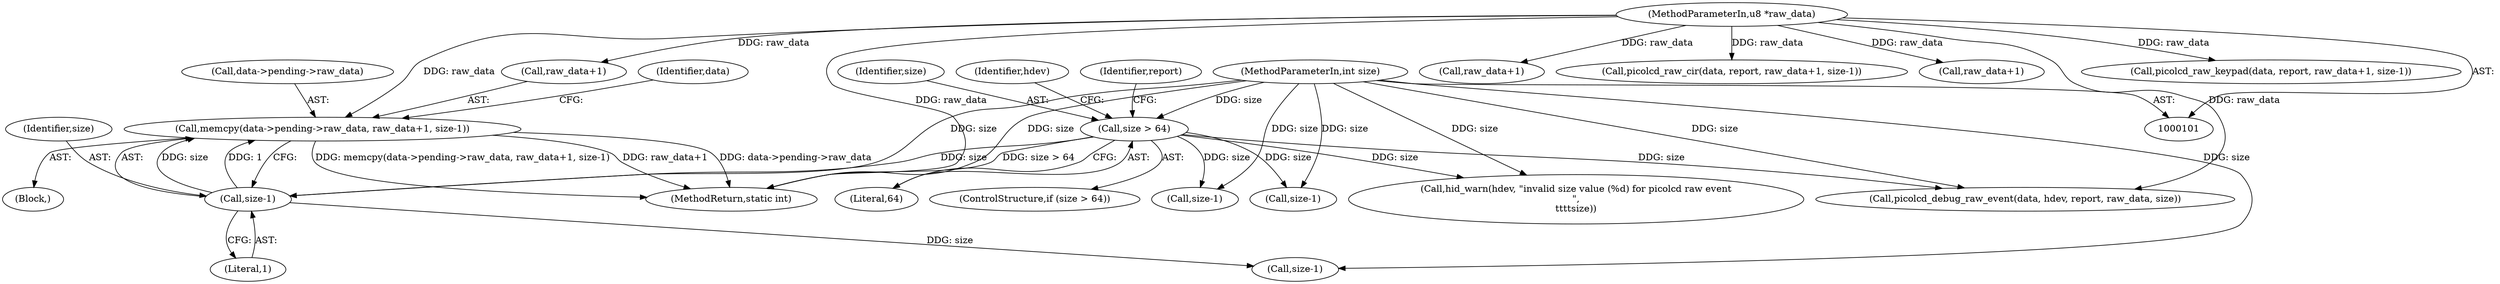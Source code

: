 digraph "0_linux_844817e47eef14141cf59b8d5ac08dd11c0a9189@API" {
"1000187" [label="(Call,memcpy(data->pending->raw_data, raw_data+1, size-1))"];
"1000104" [label="(MethodParameterIn,u8 *raw_data)"];
"1000196" [label="(Call,size-1)"];
"1000123" [label="(Call,size > 64)"];
"1000105" [label="(MethodParameterIn,int size)"];
"1000193" [label="(Call,raw_data+1)"];
"1000149" [label="(Call,raw_data+1)"];
"1000165" [label="(Call,picolcd_raw_cir(data, report, raw_data+1, size-1))"];
"1000202" [label="(Identifier,data)"];
"1000105" [label="(MethodParameterIn,int size)"];
"1000125" [label="(Literal,64)"];
"1000171" [label="(Call,size-1)"];
"1000122" [label="(ControlStructure,if (size > 64))"];
"1000104" [label="(MethodParameterIn,u8 *raw_data)"];
"1000186" [label="(Block,)"];
"1000236" [label="(MethodReturn,static int)"];
"1000168" [label="(Call,raw_data+1)"];
"1000198" [label="(Literal,1)"];
"1000123" [label="(Call,size > 64)"];
"1000124" [label="(Identifier,size)"];
"1000128" [label="(Identifier,hdev)"];
"1000136" [label="(Identifier,report)"];
"1000228" [label="(Call,picolcd_debug_raw_event(data, hdev, report, raw_data, size))"];
"1000187" [label="(Call,memcpy(data->pending->raw_data, raw_data+1, size-1))"];
"1000188" [label="(Call,data->pending->raw_data)"];
"1000196" [label="(Call,size-1)"];
"1000152" [label="(Call,size-1)"];
"1000127" [label="(Call,hid_warn(hdev, \"invalid size value (%d) for picolcd raw event\n\",\n\t\t\t\tsize))"];
"1000205" [label="(Call,size-1)"];
"1000197" [label="(Identifier,size)"];
"1000146" [label="(Call,picolcd_raw_keypad(data, report, raw_data+1, size-1))"];
"1000187" -> "1000186"  [label="AST: "];
"1000187" -> "1000196"  [label="CFG: "];
"1000188" -> "1000187"  [label="AST: "];
"1000193" -> "1000187"  [label="AST: "];
"1000196" -> "1000187"  [label="AST: "];
"1000202" -> "1000187"  [label="CFG: "];
"1000187" -> "1000236"  [label="DDG: data->pending->raw_data"];
"1000187" -> "1000236"  [label="DDG: memcpy(data->pending->raw_data, raw_data+1, size-1)"];
"1000187" -> "1000236"  [label="DDG: raw_data+1"];
"1000104" -> "1000187"  [label="DDG: raw_data"];
"1000196" -> "1000187"  [label="DDG: size"];
"1000196" -> "1000187"  [label="DDG: 1"];
"1000104" -> "1000101"  [label="AST: "];
"1000104" -> "1000236"  [label="DDG: raw_data"];
"1000104" -> "1000146"  [label="DDG: raw_data"];
"1000104" -> "1000149"  [label="DDG: raw_data"];
"1000104" -> "1000165"  [label="DDG: raw_data"];
"1000104" -> "1000168"  [label="DDG: raw_data"];
"1000104" -> "1000193"  [label="DDG: raw_data"];
"1000104" -> "1000228"  [label="DDG: raw_data"];
"1000196" -> "1000198"  [label="CFG: "];
"1000197" -> "1000196"  [label="AST: "];
"1000198" -> "1000196"  [label="AST: "];
"1000123" -> "1000196"  [label="DDG: size"];
"1000105" -> "1000196"  [label="DDG: size"];
"1000196" -> "1000205"  [label="DDG: size"];
"1000123" -> "1000122"  [label="AST: "];
"1000123" -> "1000125"  [label="CFG: "];
"1000124" -> "1000123"  [label="AST: "];
"1000125" -> "1000123"  [label="AST: "];
"1000128" -> "1000123"  [label="CFG: "];
"1000136" -> "1000123"  [label="CFG: "];
"1000123" -> "1000236"  [label="DDG: size > 64"];
"1000105" -> "1000123"  [label="DDG: size"];
"1000123" -> "1000127"  [label="DDG: size"];
"1000123" -> "1000152"  [label="DDG: size"];
"1000123" -> "1000171"  [label="DDG: size"];
"1000123" -> "1000228"  [label="DDG: size"];
"1000105" -> "1000101"  [label="AST: "];
"1000105" -> "1000236"  [label="DDG: size"];
"1000105" -> "1000127"  [label="DDG: size"];
"1000105" -> "1000152"  [label="DDG: size"];
"1000105" -> "1000171"  [label="DDG: size"];
"1000105" -> "1000205"  [label="DDG: size"];
"1000105" -> "1000228"  [label="DDG: size"];
}
